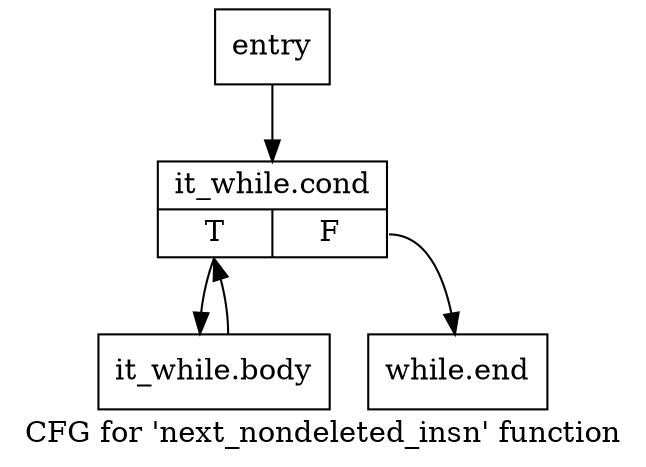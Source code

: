 digraph "CFG for 'next_nondeleted_insn' function" {
	label="CFG for 'next_nondeleted_insn' function";

	Node0x7ea3870 [shape=record,label="{entry}"];
	Node0x7ea3870 -> Node0x7ea38c0;
	Node0x7ea38c0 [shape=record,label="{it_while.cond|{<s0>T|<s1>F}}"];
	Node0x7ea38c0:s0 -> Node0x7ea3910;
	Node0x7ea38c0:s1 -> Node0x7ea3960;
	Node0x7ea3910 [shape=record,label="{it_while.body}"];
	Node0x7ea3910 -> Node0x7ea38c0;
	Node0x7ea3960 [shape=record,label="{while.end}"];
}
